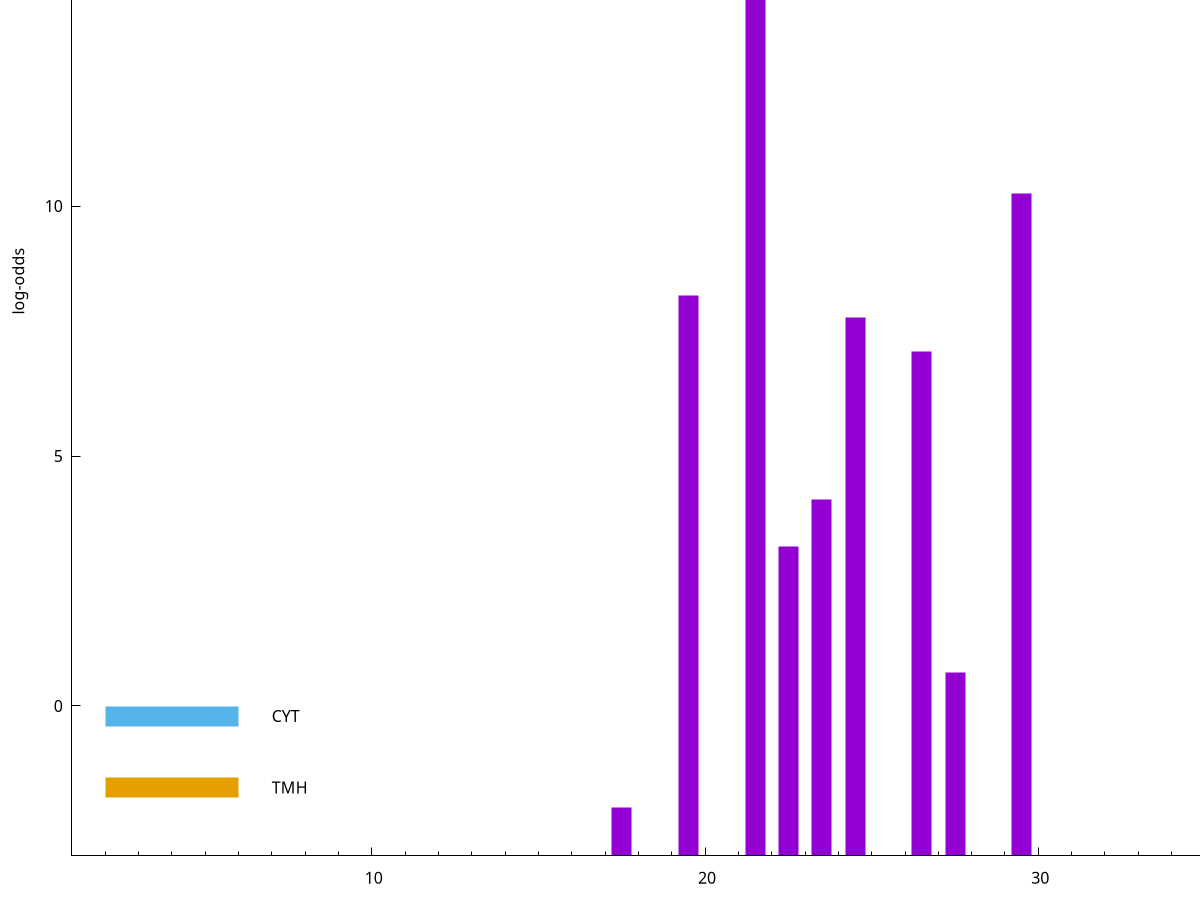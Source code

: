 set title "LipoP predictions for SRR5666568.gff"
set size 2., 1.4
set xrange [1:70] 
set mxtics 10
set yrange [-3:20]
set y2range [0:23]
set ylabel "log-odds"
set term postscript eps color solid "Helvetica" 30
set output "SRR5666568.gff47.eps"
set arrow from 2,18.4922 to 6,18.4922 nohead lt 1 lw 20
set label "SpI" at 7,18.4922
set arrow from 2,-0.200913 to 6,-0.200913 nohead lt 3 lw 20
set label "CYT" at 7,-0.200913
set arrow from 2,-1.63179 to 6,-1.63179 nohead lt 4 lw 20
set label "TMH" at 7,-1.63179
set arrow from 2,18.4922 to 6,18.4922 nohead lt 1 lw 20
set label "SpI" at 7,18.4922
# NOTE: The scores below are the log-odds scores with the threshold
# NOTE: subtracted (a hack to make gnuplot make the histogram all
# NOTE: look nice).
plot "-" axes x1y2 title "" with impulses lt 1 lw 20
21.500000 21.484800
29.500000 13.246800
19.500000 11.207070
24.500000 10.765420
26.500000 10.090820
23.500000 7.128660
22.500000 6.195020
27.500000 3.673126
17.500000 0.969220
e
exit
